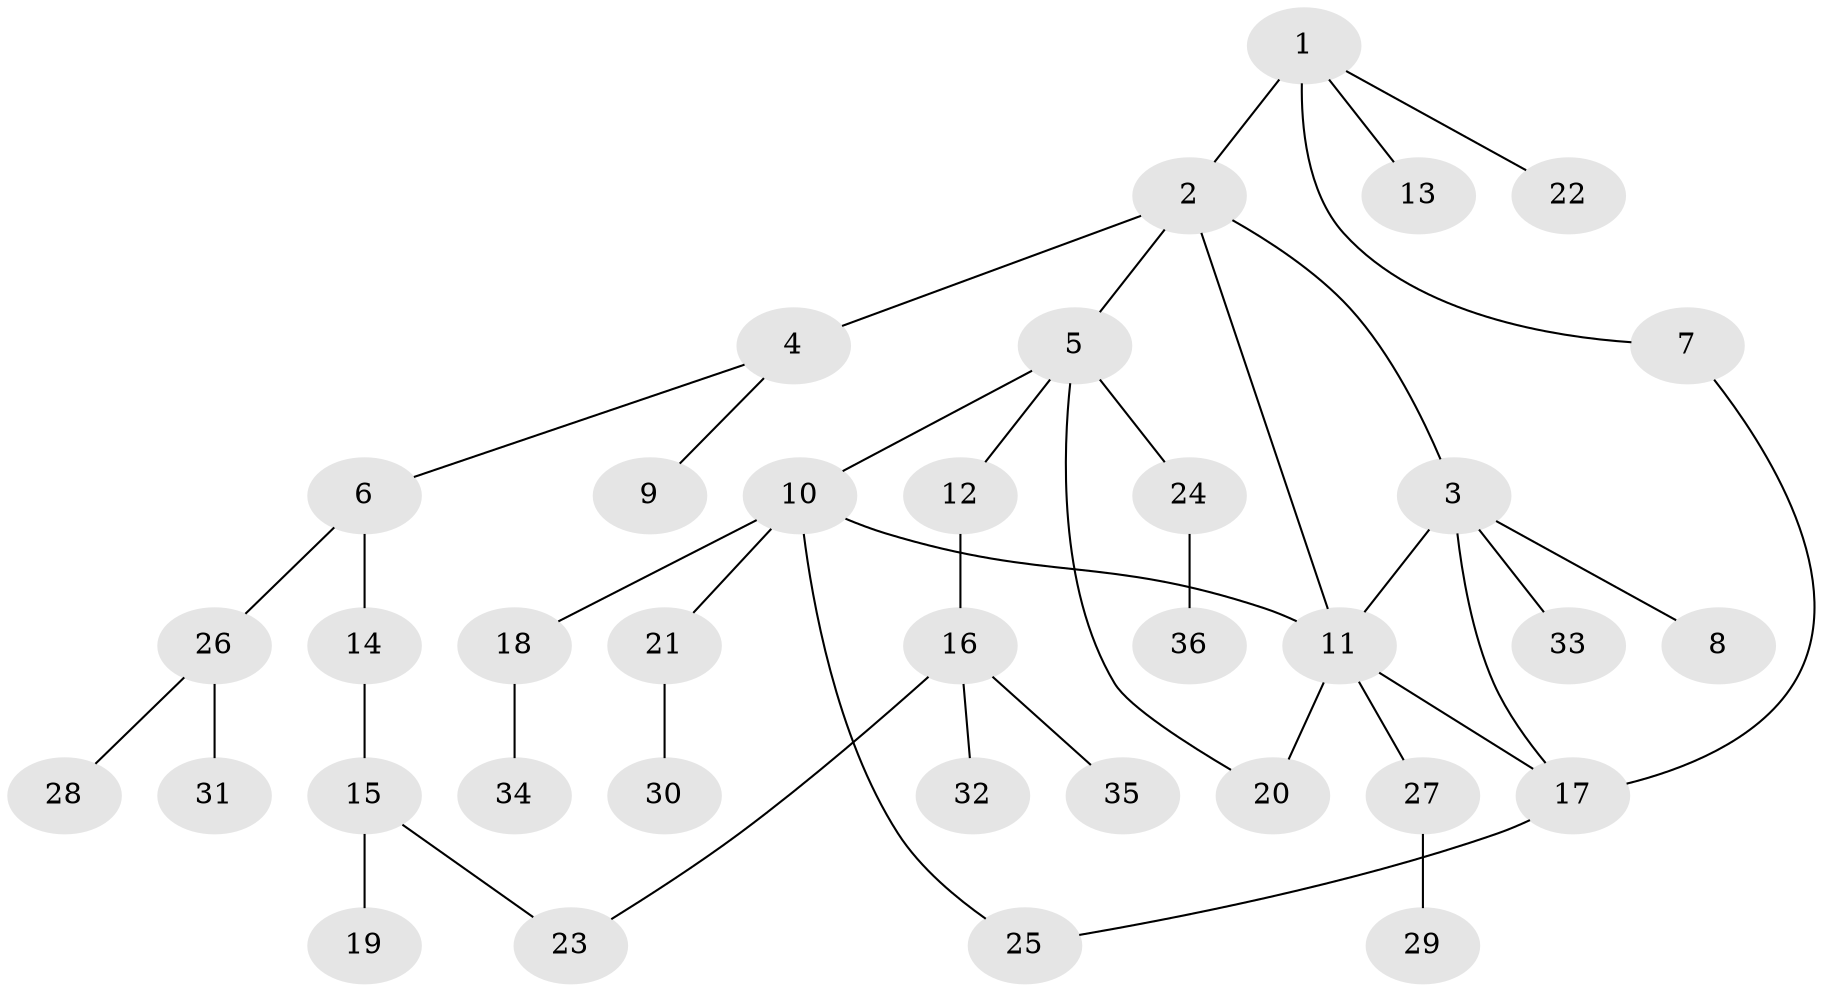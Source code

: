 // original degree distribution, {4: 0.10144927536231885, 3: 0.2028985507246377, 6: 0.014492753623188406, 5: 0.043478260869565216, 2: 0.2463768115942029, 1: 0.391304347826087}
// Generated by graph-tools (version 1.1) at 2025/34/03/09/25 02:34:12]
// undirected, 36 vertices, 42 edges
graph export_dot {
graph [start="1"]
  node [color=gray90,style=filled];
  1;
  2;
  3;
  4;
  5;
  6;
  7;
  8;
  9;
  10;
  11;
  12;
  13;
  14;
  15;
  16;
  17;
  18;
  19;
  20;
  21;
  22;
  23;
  24;
  25;
  26;
  27;
  28;
  29;
  30;
  31;
  32;
  33;
  34;
  35;
  36;
  1 -- 2 [weight=2.0];
  1 -- 7 [weight=1.0];
  1 -- 13 [weight=1.0];
  1 -- 22 [weight=1.0];
  2 -- 3 [weight=1.0];
  2 -- 4 [weight=2.0];
  2 -- 5 [weight=1.0];
  2 -- 11 [weight=1.0];
  3 -- 8 [weight=2.0];
  3 -- 11 [weight=2.0];
  3 -- 17 [weight=1.0];
  3 -- 33 [weight=1.0];
  4 -- 6 [weight=1.0];
  4 -- 9 [weight=1.0];
  5 -- 10 [weight=1.0];
  5 -- 12 [weight=1.0];
  5 -- 20 [weight=2.0];
  5 -- 24 [weight=1.0];
  6 -- 14 [weight=1.0];
  6 -- 26 [weight=1.0];
  7 -- 17 [weight=1.0];
  10 -- 11 [weight=1.0];
  10 -- 18 [weight=1.0];
  10 -- 21 [weight=1.0];
  10 -- 25 [weight=1.0];
  11 -- 17 [weight=1.0];
  11 -- 20 [weight=1.0];
  11 -- 27 [weight=1.0];
  12 -- 16 [weight=1.0];
  14 -- 15 [weight=1.0];
  15 -- 19 [weight=1.0];
  15 -- 23 [weight=1.0];
  16 -- 23 [weight=1.0];
  16 -- 32 [weight=1.0];
  16 -- 35 [weight=1.0];
  17 -- 25 [weight=1.0];
  18 -- 34 [weight=1.0];
  21 -- 30 [weight=1.0];
  24 -- 36 [weight=1.0];
  26 -- 28 [weight=1.0];
  26 -- 31 [weight=1.0];
  27 -- 29 [weight=2.0];
}
